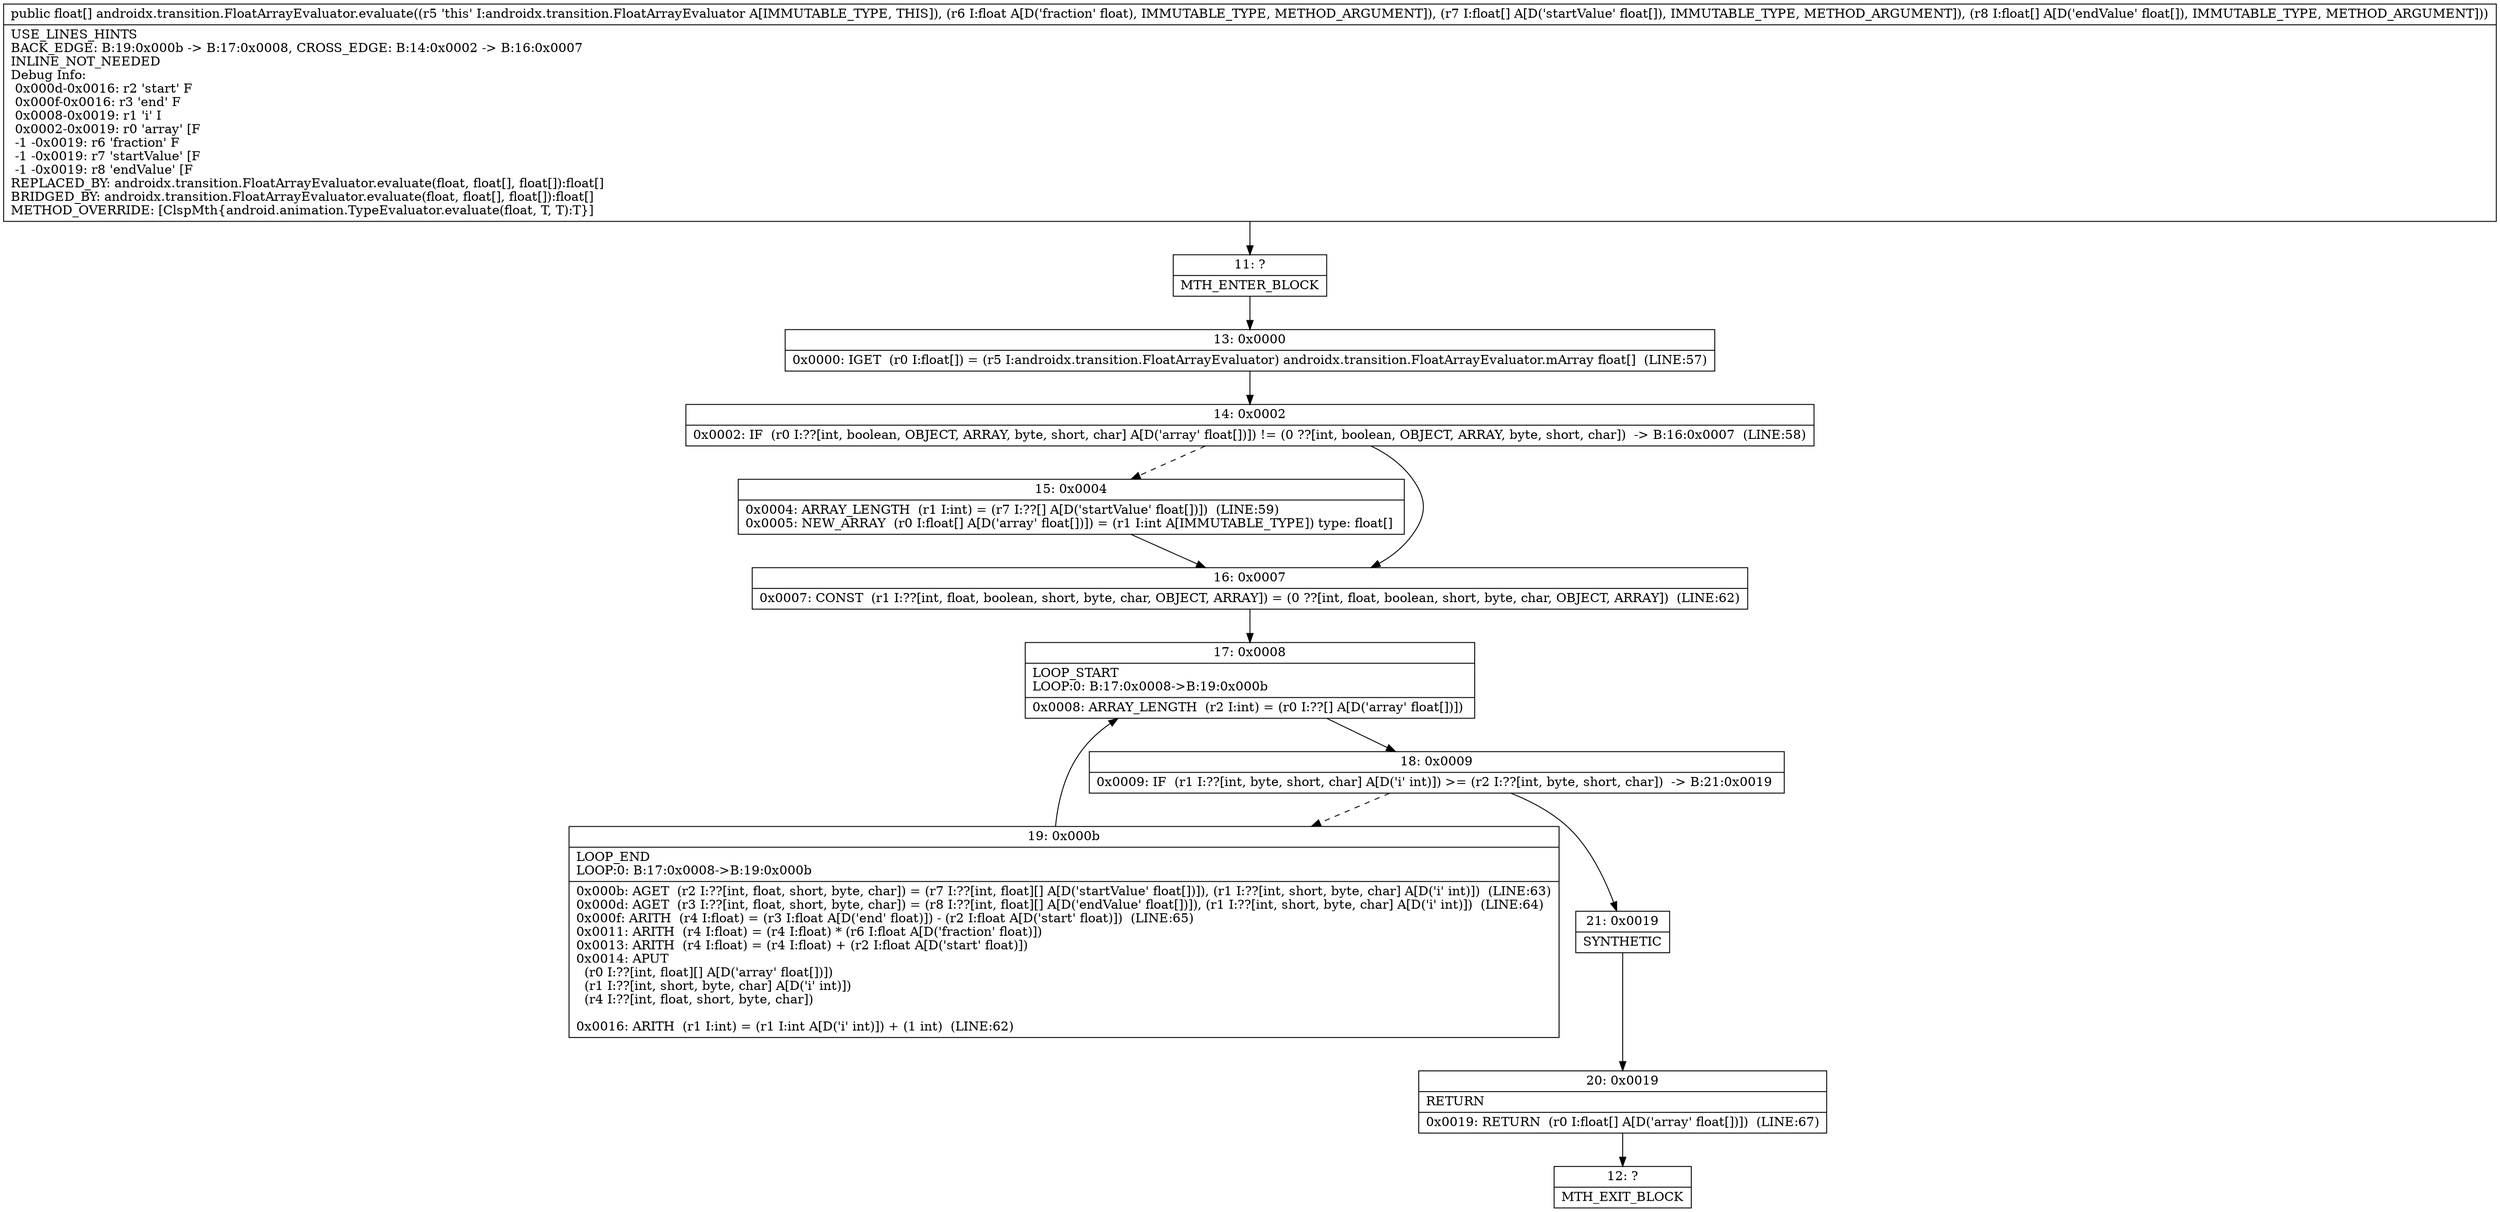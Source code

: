 digraph "CFG forandroidx.transition.FloatArrayEvaluator.evaluate(F[F[F)[F" {
Node_11 [shape=record,label="{11\:\ ?|MTH_ENTER_BLOCK\l}"];
Node_13 [shape=record,label="{13\:\ 0x0000|0x0000: IGET  (r0 I:float[]) = (r5 I:androidx.transition.FloatArrayEvaluator) androidx.transition.FloatArrayEvaluator.mArray float[]  (LINE:57)\l}"];
Node_14 [shape=record,label="{14\:\ 0x0002|0x0002: IF  (r0 I:??[int, boolean, OBJECT, ARRAY, byte, short, char] A[D('array' float[])]) != (0 ??[int, boolean, OBJECT, ARRAY, byte, short, char])  \-\> B:16:0x0007  (LINE:58)\l}"];
Node_15 [shape=record,label="{15\:\ 0x0004|0x0004: ARRAY_LENGTH  (r1 I:int) = (r7 I:??[] A[D('startValue' float[])])  (LINE:59)\l0x0005: NEW_ARRAY  (r0 I:float[] A[D('array' float[])]) = (r1 I:int A[IMMUTABLE_TYPE]) type: float[] \l}"];
Node_16 [shape=record,label="{16\:\ 0x0007|0x0007: CONST  (r1 I:??[int, float, boolean, short, byte, char, OBJECT, ARRAY]) = (0 ??[int, float, boolean, short, byte, char, OBJECT, ARRAY])  (LINE:62)\l}"];
Node_17 [shape=record,label="{17\:\ 0x0008|LOOP_START\lLOOP:0: B:17:0x0008\-\>B:19:0x000b\l|0x0008: ARRAY_LENGTH  (r2 I:int) = (r0 I:??[] A[D('array' float[])]) \l}"];
Node_18 [shape=record,label="{18\:\ 0x0009|0x0009: IF  (r1 I:??[int, byte, short, char] A[D('i' int)]) \>= (r2 I:??[int, byte, short, char])  \-\> B:21:0x0019 \l}"];
Node_19 [shape=record,label="{19\:\ 0x000b|LOOP_END\lLOOP:0: B:17:0x0008\-\>B:19:0x000b\l|0x000b: AGET  (r2 I:??[int, float, short, byte, char]) = (r7 I:??[int, float][] A[D('startValue' float[])]), (r1 I:??[int, short, byte, char] A[D('i' int)])  (LINE:63)\l0x000d: AGET  (r3 I:??[int, float, short, byte, char]) = (r8 I:??[int, float][] A[D('endValue' float[])]), (r1 I:??[int, short, byte, char] A[D('i' int)])  (LINE:64)\l0x000f: ARITH  (r4 I:float) = (r3 I:float A[D('end' float)]) \- (r2 I:float A[D('start' float)])  (LINE:65)\l0x0011: ARITH  (r4 I:float) = (r4 I:float) * (r6 I:float A[D('fraction' float)]) \l0x0013: ARITH  (r4 I:float) = (r4 I:float) + (r2 I:float A[D('start' float)]) \l0x0014: APUT  \l  (r0 I:??[int, float][] A[D('array' float[])])\l  (r1 I:??[int, short, byte, char] A[D('i' int)])\l  (r4 I:??[int, float, short, byte, char])\l \l0x0016: ARITH  (r1 I:int) = (r1 I:int A[D('i' int)]) + (1 int)  (LINE:62)\l}"];
Node_21 [shape=record,label="{21\:\ 0x0019|SYNTHETIC\l}"];
Node_20 [shape=record,label="{20\:\ 0x0019|RETURN\l|0x0019: RETURN  (r0 I:float[] A[D('array' float[])])  (LINE:67)\l}"];
Node_12 [shape=record,label="{12\:\ ?|MTH_EXIT_BLOCK\l}"];
MethodNode[shape=record,label="{public float[] androidx.transition.FloatArrayEvaluator.evaluate((r5 'this' I:androidx.transition.FloatArrayEvaluator A[IMMUTABLE_TYPE, THIS]), (r6 I:float A[D('fraction' float), IMMUTABLE_TYPE, METHOD_ARGUMENT]), (r7 I:float[] A[D('startValue' float[]), IMMUTABLE_TYPE, METHOD_ARGUMENT]), (r8 I:float[] A[D('endValue' float[]), IMMUTABLE_TYPE, METHOD_ARGUMENT]))  | USE_LINES_HINTS\lBACK_EDGE: B:19:0x000b \-\> B:17:0x0008, CROSS_EDGE: B:14:0x0002 \-\> B:16:0x0007\lINLINE_NOT_NEEDED\lDebug Info:\l  0x000d\-0x0016: r2 'start' F\l  0x000f\-0x0016: r3 'end' F\l  0x0008\-0x0019: r1 'i' I\l  0x0002\-0x0019: r0 'array' [F\l  \-1 \-0x0019: r6 'fraction' F\l  \-1 \-0x0019: r7 'startValue' [F\l  \-1 \-0x0019: r8 'endValue' [F\lREPLACED_BY: androidx.transition.FloatArrayEvaluator.evaluate(float, float[], float[]):float[]\lBRIDGED_BY: androidx.transition.FloatArrayEvaluator.evaluate(float, float[], float[]):float[]\lMETHOD_OVERRIDE: [ClspMth\{android.animation.TypeEvaluator.evaluate(float, T, T):T\}]\l}"];
MethodNode -> Node_11;Node_11 -> Node_13;
Node_13 -> Node_14;
Node_14 -> Node_15[style=dashed];
Node_14 -> Node_16;
Node_15 -> Node_16;
Node_16 -> Node_17;
Node_17 -> Node_18;
Node_18 -> Node_19[style=dashed];
Node_18 -> Node_21;
Node_19 -> Node_17;
Node_21 -> Node_20;
Node_20 -> Node_12;
}

